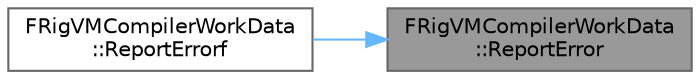 digraph "FRigVMCompilerWorkData::ReportError"
{
 // INTERACTIVE_SVG=YES
 // LATEX_PDF_SIZE
  bgcolor="transparent";
  edge [fontname=Helvetica,fontsize=10,labelfontname=Helvetica,labelfontsize=10];
  node [fontname=Helvetica,fontsize=10,shape=box,height=0.2,width=0.4];
  rankdir="RL";
  Node1 [id="Node000001",label="FRigVMCompilerWorkData\l::ReportError",height=0.2,width=0.4,color="gray40", fillcolor="grey60", style="filled", fontcolor="black",tooltip=" "];
  Node1 -> Node2 [id="edge1_Node000001_Node000002",dir="back",color="steelblue1",style="solid",tooltip=" "];
  Node2 [id="Node000002",label="FRigVMCompilerWorkData\l::ReportErrorf",height=0.2,width=0.4,color="grey40", fillcolor="white", style="filled",URL="$d9/d6f/structFRigVMCompilerWorkData.html#aed216182d884cb25296b2b411663eeea",tooltip=" "];
}
